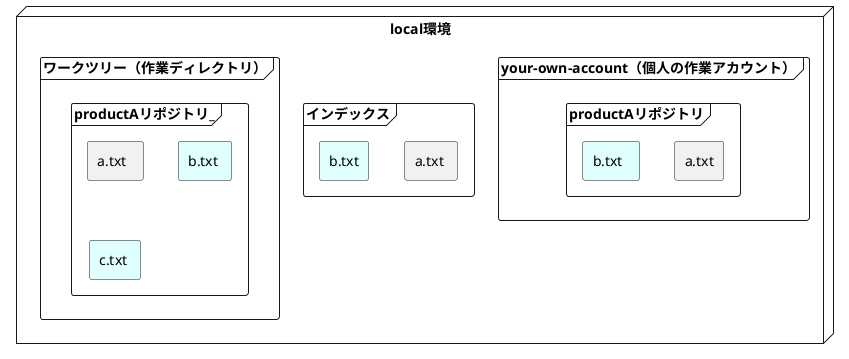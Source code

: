 @startuml
node "local環境" {
  frame "your-own-account（個人の作業アカウント）" {
    frame "productAリポジトリ" {
      rectangle "a.txt"
      rectangle "b.txt  " #LightCyan
    }
  }
  frame "インデックス" {
      rectangle "a.txt "
      rectangle "b.txt" #LightCyan
  }
  frame "ワークツリー（作業ディレクトリ）" {
    frame "productAリポジトリ_" {
      rectangle "a.txt  "
      rectangle "b.txt " #LightCyan
      rectangle "c.txt " #LightCyan
    }
  }
}
@enduml